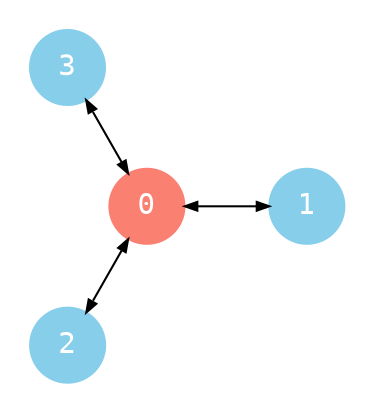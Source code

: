 digraph {
    node [shape=circle, fontname="monospace"; fixedsize=true, width="0.5"];
    edge [arrowsize=0.6];
    layout=neato;
    mode="sgd";
    maxiter=1000000;
    normalize=true;
    scale=1.0;
    pad=0.2;

    subgraph {
        0 [style="filled"; color=salmon; fontcolor=white];
    }

    subgraph {
        1, 2, 3 [style="filled"; color=skyblue; fontcolor=white];
    }

    0 -> {1, 2, 3} [dir="both"];
}